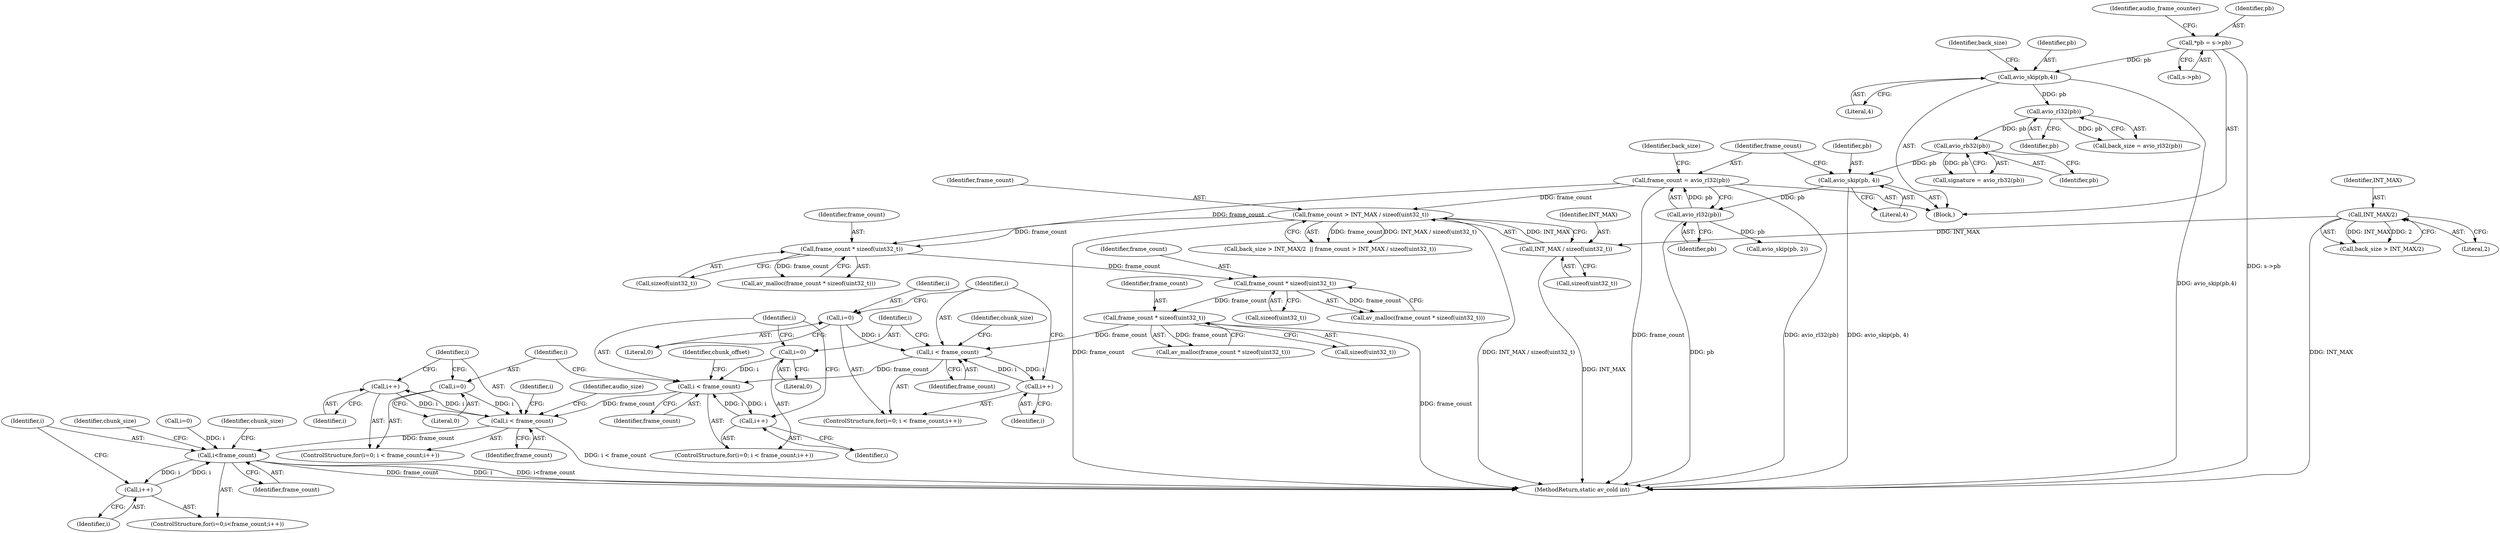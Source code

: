 digraph "1_FFmpeg_96f24d1bee7fe7bac08e2b7c74db1a046c9dc0de@del" {
"1000509" [label="(Call,i++)"];
"1000506" [label="(Call,i < frame_count)"];
"1000503" [label="(Call,i=0)"];
"1000509" [label="(Call,i++)"];
"1000491" [label="(Call,i < frame_count)"];
"1000488" [label="(Call,i=0)"];
"1000494" [label="(Call,i++)"];
"1000476" [label="(Call,i < frame_count)"];
"1000473" [label="(Call,i=0)"];
"1000479" [label="(Call,i++)"];
"1000449" [label="(Call,frame_count * sizeof(uint32_t))"];
"1000442" [label="(Call,frame_count * sizeof(uint32_t))"];
"1000435" [label="(Call,frame_count * sizeof(uint32_t))"];
"1000187" [label="(Call,frame_count > INT_MAX / sizeof(uint32_t))"];
"1000176" [label="(Call,frame_count = avio_rl32(pb))"];
"1000178" [label="(Call,avio_rl32(pb))"];
"1000173" [label="(Call,avio_skip(pb, 4))"];
"1000171" [label="(Call,avio_rb32(pb))"];
"1000167" [label="(Call,avio_rl32(pb))"];
"1000162" [label="(Call,avio_skip(pb,4))"];
"1000116" [label="(Call,*pb = s->pb)"];
"1000189" [label="(Call,INT_MAX / sizeof(uint32_t))"];
"1000184" [label="(Call,INT_MAX/2)"];
"1000523" [label="(Call,i<frame_count)"];
"1000526" [label="(Call,i++)"];
"1000525" [label="(Identifier,frame_count)"];
"1000435" [label="(Call,frame_count * sizeof(uint32_t))"];
"1000508" [label="(Identifier,frame_count)"];
"1000477" [label="(Identifier,i)"];
"1000195" [label="(Call,avio_skip(pb, 2))"];
"1000171" [label="(Call,avio_rb32(pb))"];
"1000166" [label="(Identifier,back_size)"];
"1000524" [label="(Identifier,i)"];
"1000188" [label="(Identifier,frame_count)"];
"1000506" [label="(Call,i < frame_count)"];
"1000489" [label="(Identifier,i)"];
"1000505" [label="(Literal,0)"];
"1000179" [label="(Identifier,pb)"];
"1000476" [label="(Call,i < frame_count)"];
"1000185" [label="(Identifier,INT_MAX)"];
"1000178" [label="(Call,avio_rl32(pb))"];
"1000183" [label="(Identifier,back_size)"];
"1000490" [label="(Literal,0)"];
"1000187" [label="(Call,frame_count > INT_MAX / sizeof(uint32_t))"];
"1000603" [label="(Identifier,chunk_size)"];
"1000441" [label="(Call,av_malloc(frame_count * sizeof(uint32_t)))"];
"1000169" [label="(Call,signature = avio_rb32(pb))"];
"1000475" [label="(Literal,0)"];
"1000162" [label="(Call,avio_skip(pb,4))"];
"1000502" [label="(ControlStructure,for(i=0; i < frame_count;i++))"];
"1000494" [label="(Call,i++)"];
"1000480" [label="(Identifier,i)"];
"1000181" [label="(Call,back_size > INT_MAX/2  || frame_count > INT_MAX / sizeof(uint32_t))"];
"1000495" [label="(Identifier,i)"];
"1000483" [label="(Identifier,chunk_size)"];
"1000184" [label="(Call,INT_MAX/2)"];
"1000472" [label="(ControlStructure,for(i=0; i < frame_count;i++))"];
"1000116" [label="(Call,*pb = s->pb)"];
"1000479" [label="(Call,i++)"];
"1000444" [label="(Call,sizeof(uint32_t))"];
"1000493" [label="(Identifier,frame_count)"];
"1000473" [label="(Call,i=0)"];
"1000491" [label="(Call,i < frame_count)"];
"1000165" [label="(Call,back_size = avio_rl32(pb))"];
"1000173" [label="(Call,avio_skip(pb, 4))"];
"1000498" [label="(Identifier,chunk_offset)"];
"1000523" [label="(Call,i<frame_count)"];
"1000190" [label="(Identifier,INT_MAX)"];
"1000450" [label="(Identifier,frame_count)"];
"1000504" [label="(Identifier,i)"];
"1000163" [label="(Identifier,pb)"];
"1000474" [label="(Identifier,i)"];
"1000168" [label="(Identifier,pb)"];
"1000507" [label="(Identifier,i)"];
"1000533" [label="(Identifier,chunk_size)"];
"1000191" [label="(Call,sizeof(uint32_t))"];
"1000175" [label="(Literal,4)"];
"1000114" [label="(Block,)"];
"1000487" [label="(ControlStructure,for(i=0; i < frame_count;i++))"];
"1000125" [label="(Identifier,audio_frame_counter)"];
"1000434" [label="(Call,av_malloc(frame_count * sizeof(uint32_t)))"];
"1000503" [label="(Call,i=0)"];
"1000118" [label="(Call,s->pb)"];
"1000513" [label="(Identifier,audio_size)"];
"1000174" [label="(Identifier,pb)"];
"1000182" [label="(Call,back_size > INT_MAX/2)"];
"1000488" [label="(Call,i=0)"];
"1000526" [label="(Call,i++)"];
"1000610" [label="(MethodReturn,static av_cold int)"];
"1000442" [label="(Call,frame_count * sizeof(uint32_t))"];
"1000437" [label="(Call,sizeof(uint32_t))"];
"1000527" [label="(Identifier,i)"];
"1000478" [label="(Identifier,frame_count)"];
"1000449" [label="(Call,frame_count * sizeof(uint32_t))"];
"1000176" [label="(Call,frame_count = avio_rl32(pb))"];
"1000510" [label="(Identifier,i)"];
"1000172" [label="(Identifier,pb)"];
"1000436" [label="(Identifier,frame_count)"];
"1000189" [label="(Call,INT_MAX / sizeof(uint32_t))"];
"1000520" [label="(Call,i=0)"];
"1000519" [label="(ControlStructure,for(i=0;i<frame_count;i++))"];
"1000164" [label="(Literal,4)"];
"1000167" [label="(Call,avio_rl32(pb))"];
"1000186" [label="(Literal,2)"];
"1000492" [label="(Identifier,i)"];
"1000448" [label="(Call,av_malloc(frame_count * sizeof(uint32_t)))"];
"1000177" [label="(Identifier,frame_count)"];
"1000509" [label="(Call,i++)"];
"1000451" [label="(Call,sizeof(uint32_t))"];
"1000521" [label="(Identifier,i)"];
"1000443" [label="(Identifier,frame_count)"];
"1000117" [label="(Identifier,pb)"];
"1000509" -> "1000502"  [label="AST: "];
"1000509" -> "1000510"  [label="CFG: "];
"1000510" -> "1000509"  [label="AST: "];
"1000507" -> "1000509"  [label="CFG: "];
"1000509" -> "1000506"  [label="DDG: i"];
"1000506" -> "1000509"  [label="DDG: i"];
"1000506" -> "1000502"  [label="AST: "];
"1000506" -> "1000508"  [label="CFG: "];
"1000507" -> "1000506"  [label="AST: "];
"1000508" -> "1000506"  [label="AST: "];
"1000513" -> "1000506"  [label="CFG: "];
"1000521" -> "1000506"  [label="CFG: "];
"1000506" -> "1000610"  [label="DDG: i < frame_count"];
"1000503" -> "1000506"  [label="DDG: i"];
"1000491" -> "1000506"  [label="DDG: frame_count"];
"1000506" -> "1000523"  [label="DDG: frame_count"];
"1000503" -> "1000502"  [label="AST: "];
"1000503" -> "1000505"  [label="CFG: "];
"1000504" -> "1000503"  [label="AST: "];
"1000505" -> "1000503"  [label="AST: "];
"1000507" -> "1000503"  [label="CFG: "];
"1000491" -> "1000487"  [label="AST: "];
"1000491" -> "1000493"  [label="CFG: "];
"1000492" -> "1000491"  [label="AST: "];
"1000493" -> "1000491"  [label="AST: "];
"1000498" -> "1000491"  [label="CFG: "];
"1000504" -> "1000491"  [label="CFG: "];
"1000488" -> "1000491"  [label="DDG: i"];
"1000494" -> "1000491"  [label="DDG: i"];
"1000476" -> "1000491"  [label="DDG: frame_count"];
"1000491" -> "1000494"  [label="DDG: i"];
"1000488" -> "1000487"  [label="AST: "];
"1000488" -> "1000490"  [label="CFG: "];
"1000489" -> "1000488"  [label="AST: "];
"1000490" -> "1000488"  [label="AST: "];
"1000492" -> "1000488"  [label="CFG: "];
"1000494" -> "1000487"  [label="AST: "];
"1000494" -> "1000495"  [label="CFG: "];
"1000495" -> "1000494"  [label="AST: "];
"1000492" -> "1000494"  [label="CFG: "];
"1000476" -> "1000472"  [label="AST: "];
"1000476" -> "1000478"  [label="CFG: "];
"1000477" -> "1000476"  [label="AST: "];
"1000478" -> "1000476"  [label="AST: "];
"1000483" -> "1000476"  [label="CFG: "];
"1000489" -> "1000476"  [label="CFG: "];
"1000473" -> "1000476"  [label="DDG: i"];
"1000479" -> "1000476"  [label="DDG: i"];
"1000449" -> "1000476"  [label="DDG: frame_count"];
"1000476" -> "1000479"  [label="DDG: i"];
"1000473" -> "1000472"  [label="AST: "];
"1000473" -> "1000475"  [label="CFG: "];
"1000474" -> "1000473"  [label="AST: "];
"1000475" -> "1000473"  [label="AST: "];
"1000477" -> "1000473"  [label="CFG: "];
"1000479" -> "1000472"  [label="AST: "];
"1000479" -> "1000480"  [label="CFG: "];
"1000480" -> "1000479"  [label="AST: "];
"1000477" -> "1000479"  [label="CFG: "];
"1000449" -> "1000448"  [label="AST: "];
"1000449" -> "1000451"  [label="CFG: "];
"1000450" -> "1000449"  [label="AST: "];
"1000451" -> "1000449"  [label="AST: "];
"1000448" -> "1000449"  [label="CFG: "];
"1000449" -> "1000610"  [label="DDG: frame_count"];
"1000449" -> "1000448"  [label="DDG: frame_count"];
"1000442" -> "1000449"  [label="DDG: frame_count"];
"1000442" -> "1000441"  [label="AST: "];
"1000442" -> "1000444"  [label="CFG: "];
"1000443" -> "1000442"  [label="AST: "];
"1000444" -> "1000442"  [label="AST: "];
"1000441" -> "1000442"  [label="CFG: "];
"1000442" -> "1000441"  [label="DDG: frame_count"];
"1000435" -> "1000442"  [label="DDG: frame_count"];
"1000435" -> "1000434"  [label="AST: "];
"1000435" -> "1000437"  [label="CFG: "];
"1000436" -> "1000435"  [label="AST: "];
"1000437" -> "1000435"  [label="AST: "];
"1000434" -> "1000435"  [label="CFG: "];
"1000435" -> "1000434"  [label="DDG: frame_count"];
"1000187" -> "1000435"  [label="DDG: frame_count"];
"1000176" -> "1000435"  [label="DDG: frame_count"];
"1000187" -> "1000181"  [label="AST: "];
"1000187" -> "1000189"  [label="CFG: "];
"1000188" -> "1000187"  [label="AST: "];
"1000189" -> "1000187"  [label="AST: "];
"1000181" -> "1000187"  [label="CFG: "];
"1000187" -> "1000610"  [label="DDG: frame_count"];
"1000187" -> "1000610"  [label="DDG: INT_MAX / sizeof(uint32_t)"];
"1000187" -> "1000181"  [label="DDG: frame_count"];
"1000187" -> "1000181"  [label="DDG: INT_MAX / sizeof(uint32_t)"];
"1000176" -> "1000187"  [label="DDG: frame_count"];
"1000189" -> "1000187"  [label="DDG: INT_MAX"];
"1000176" -> "1000114"  [label="AST: "];
"1000176" -> "1000178"  [label="CFG: "];
"1000177" -> "1000176"  [label="AST: "];
"1000178" -> "1000176"  [label="AST: "];
"1000183" -> "1000176"  [label="CFG: "];
"1000176" -> "1000610"  [label="DDG: avio_rl32(pb)"];
"1000176" -> "1000610"  [label="DDG: frame_count"];
"1000178" -> "1000176"  [label="DDG: pb"];
"1000178" -> "1000179"  [label="CFG: "];
"1000179" -> "1000178"  [label="AST: "];
"1000178" -> "1000610"  [label="DDG: pb"];
"1000173" -> "1000178"  [label="DDG: pb"];
"1000178" -> "1000195"  [label="DDG: pb"];
"1000173" -> "1000114"  [label="AST: "];
"1000173" -> "1000175"  [label="CFG: "];
"1000174" -> "1000173"  [label="AST: "];
"1000175" -> "1000173"  [label="AST: "];
"1000177" -> "1000173"  [label="CFG: "];
"1000173" -> "1000610"  [label="DDG: avio_skip(pb, 4)"];
"1000171" -> "1000173"  [label="DDG: pb"];
"1000171" -> "1000169"  [label="AST: "];
"1000171" -> "1000172"  [label="CFG: "];
"1000172" -> "1000171"  [label="AST: "];
"1000169" -> "1000171"  [label="CFG: "];
"1000171" -> "1000169"  [label="DDG: pb"];
"1000167" -> "1000171"  [label="DDG: pb"];
"1000167" -> "1000165"  [label="AST: "];
"1000167" -> "1000168"  [label="CFG: "];
"1000168" -> "1000167"  [label="AST: "];
"1000165" -> "1000167"  [label="CFG: "];
"1000167" -> "1000165"  [label="DDG: pb"];
"1000162" -> "1000167"  [label="DDG: pb"];
"1000162" -> "1000114"  [label="AST: "];
"1000162" -> "1000164"  [label="CFG: "];
"1000163" -> "1000162"  [label="AST: "];
"1000164" -> "1000162"  [label="AST: "];
"1000166" -> "1000162"  [label="CFG: "];
"1000162" -> "1000610"  [label="DDG: avio_skip(pb,4)"];
"1000116" -> "1000162"  [label="DDG: pb"];
"1000116" -> "1000114"  [label="AST: "];
"1000116" -> "1000118"  [label="CFG: "];
"1000117" -> "1000116"  [label="AST: "];
"1000118" -> "1000116"  [label="AST: "];
"1000125" -> "1000116"  [label="CFG: "];
"1000116" -> "1000610"  [label="DDG: s->pb"];
"1000189" -> "1000191"  [label="CFG: "];
"1000190" -> "1000189"  [label="AST: "];
"1000191" -> "1000189"  [label="AST: "];
"1000189" -> "1000610"  [label="DDG: INT_MAX"];
"1000184" -> "1000189"  [label="DDG: INT_MAX"];
"1000184" -> "1000182"  [label="AST: "];
"1000184" -> "1000186"  [label="CFG: "];
"1000185" -> "1000184"  [label="AST: "];
"1000186" -> "1000184"  [label="AST: "];
"1000182" -> "1000184"  [label="CFG: "];
"1000184" -> "1000610"  [label="DDG: INT_MAX"];
"1000184" -> "1000182"  [label="DDG: INT_MAX"];
"1000184" -> "1000182"  [label="DDG: 2"];
"1000523" -> "1000519"  [label="AST: "];
"1000523" -> "1000525"  [label="CFG: "];
"1000524" -> "1000523"  [label="AST: "];
"1000525" -> "1000523"  [label="AST: "];
"1000533" -> "1000523"  [label="CFG: "];
"1000603" -> "1000523"  [label="CFG: "];
"1000523" -> "1000610"  [label="DDG: frame_count"];
"1000523" -> "1000610"  [label="DDG: i"];
"1000523" -> "1000610"  [label="DDG: i<frame_count"];
"1000520" -> "1000523"  [label="DDG: i"];
"1000526" -> "1000523"  [label="DDG: i"];
"1000523" -> "1000526"  [label="DDG: i"];
"1000526" -> "1000519"  [label="AST: "];
"1000526" -> "1000527"  [label="CFG: "];
"1000527" -> "1000526"  [label="AST: "];
"1000524" -> "1000526"  [label="CFG: "];
}
